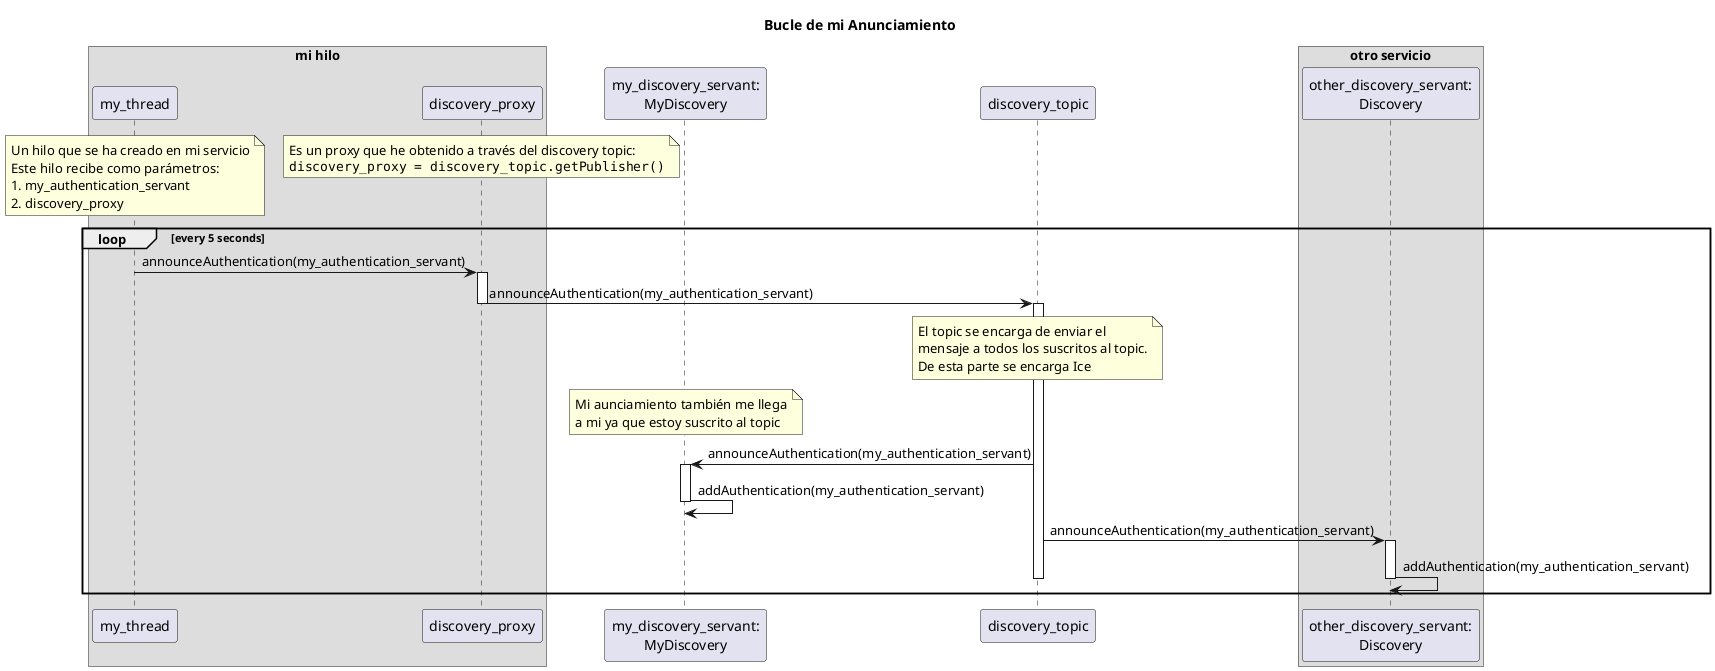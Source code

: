 @startuml hilo_announce
title Bucle de mi Anunciamiento

box mi hilo
participant my_thread
participant discovery_proxy

note over my_thread
	Un hilo que se ha creado en mi servicio
	Este hilo recibe como parámetros:
	1. my_authentication_servant
	2. discovery_proxy
end note

/ note over discovery_proxy
	Es un proxy que he obtenido a través del discovery topic:
	""discovery_proxy = discovery_topic.getPublisher()""
end note
end box

participant "my_discovery_servant:\nMyDiscovery" as my_discovery_servant
participant discovery_topic

box otro servicio
participant "other_discovery_servant:\nDiscovery" as other_discovery_servant
end box

loop every 5 seconds
	my_thread -> discovery_proxy: announceAuthentication(my_authentication_servant)
	deactivate my_thread
	activate discovery_proxy

	discovery_proxy -> discovery_topic: announceAuthentication(my_authentication_servant)
	deactivate discovery_proxy
	activate discovery_topic

	note over discovery_topic
		El topic se encarga de enviar el
		mensaje a todos los suscritos al topic.
		De esta parte se encarga Ice
	end note

	note over my_discovery_servant
		Mi aunciamiento también me llega
		a mi ya que estoy suscrito al topic
	end note

	discovery_topic -> my_discovery_servant: announceAuthentication(my_authentication_servant)
	activate my_discovery_servant
	my_discovery_servant -> my_discovery_servant: addAuthentication(my_authentication_servant)
	deactivate my_discovery_servant

	discovery_topic -> other_discovery_servant: announceAuthentication(my_authentication_servant)
	activate other_discovery_servant
	other_discovery_servant -> other_discovery_servant: addAuthentication(my_authentication_servant)
	deactivate other_discovery_servant
	deactivate discovery_topic

end loop

@enduml

